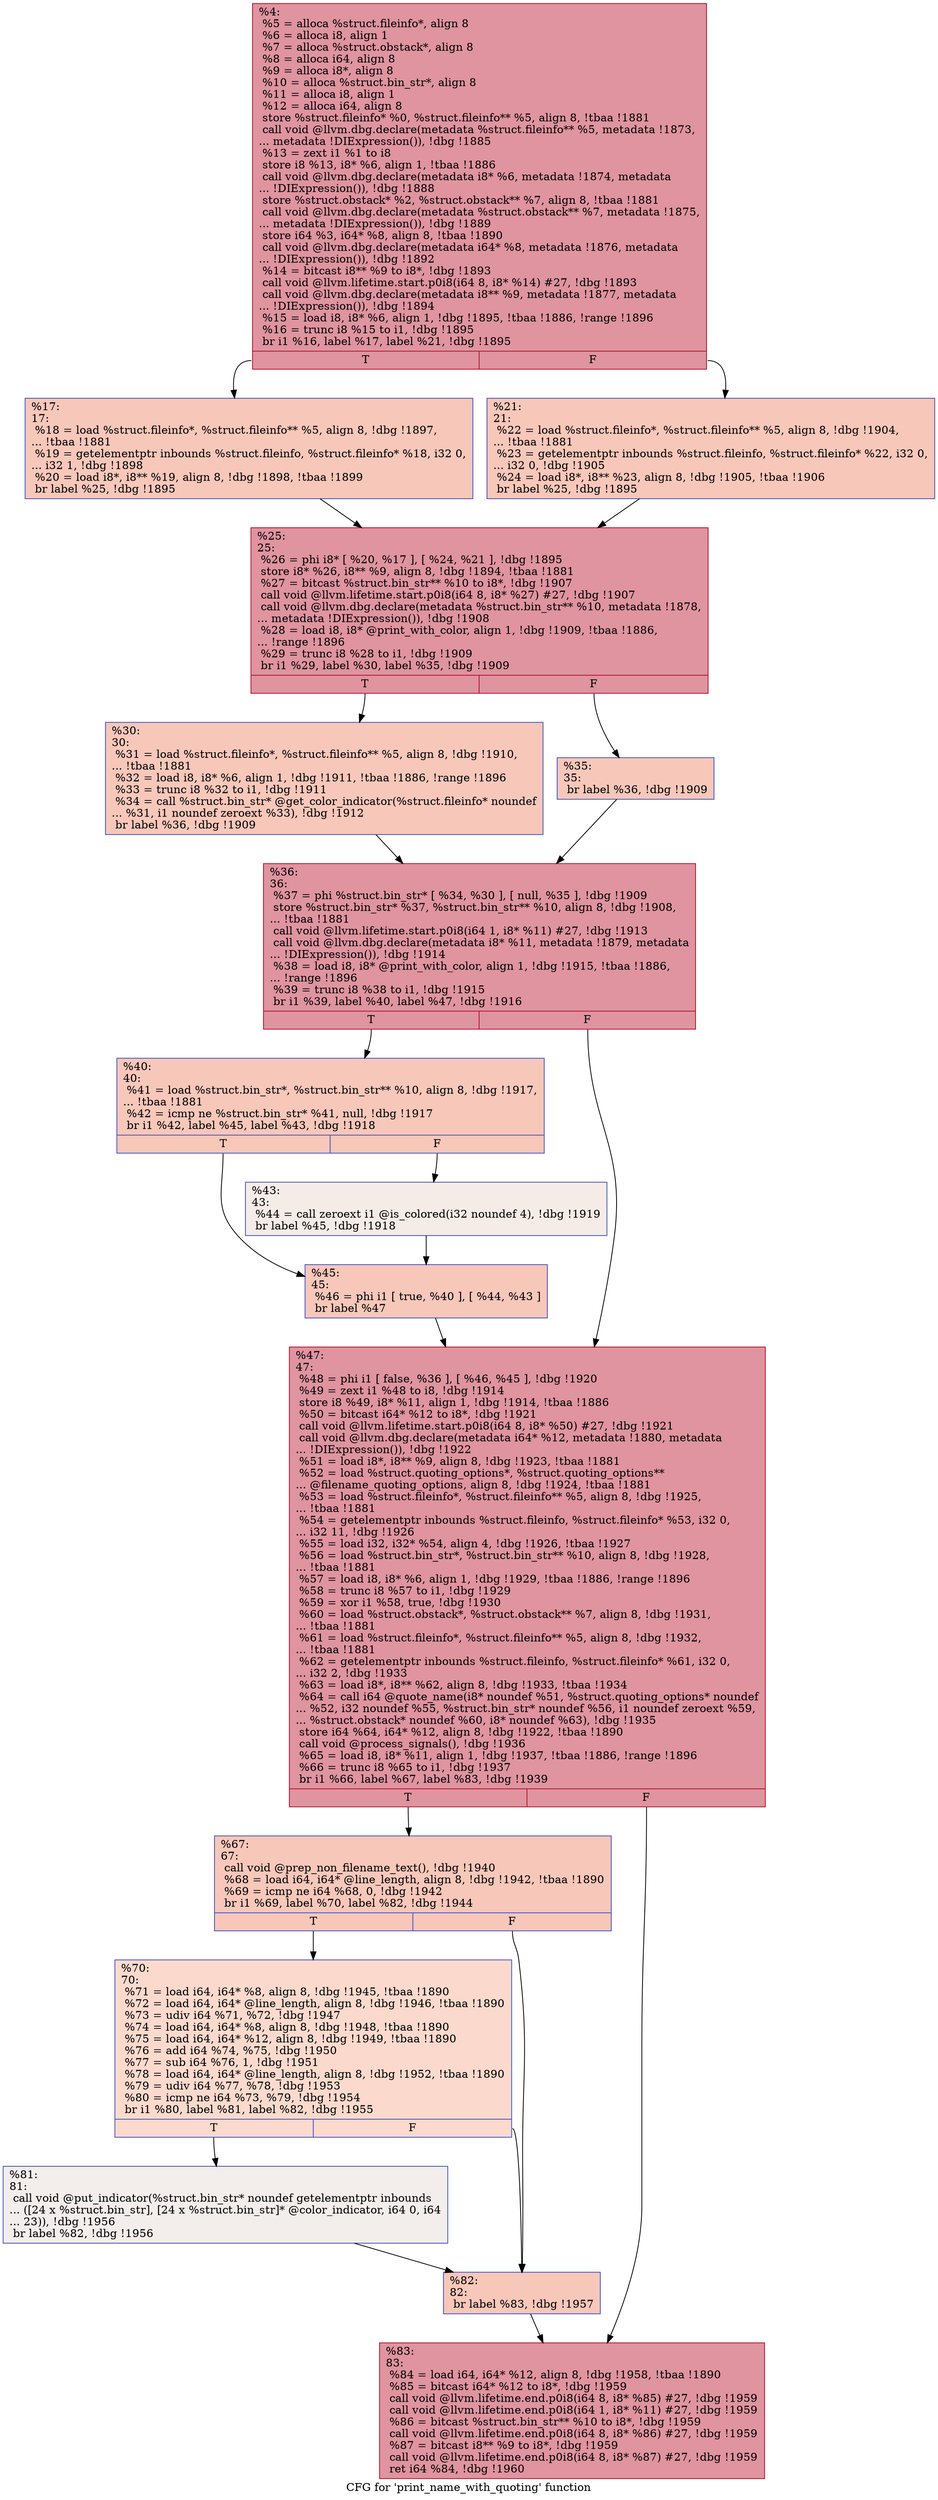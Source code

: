 digraph "CFG for 'print_name_with_quoting' function" {
	label="CFG for 'print_name_with_quoting' function";

	Node0x2082f30 [shape=record,color="#b70d28ff", style=filled, fillcolor="#b70d2870",label="{%4:\l  %5 = alloca %struct.fileinfo*, align 8\l  %6 = alloca i8, align 1\l  %7 = alloca %struct.obstack*, align 8\l  %8 = alloca i64, align 8\l  %9 = alloca i8*, align 8\l  %10 = alloca %struct.bin_str*, align 8\l  %11 = alloca i8, align 1\l  %12 = alloca i64, align 8\l  store %struct.fileinfo* %0, %struct.fileinfo** %5, align 8, !tbaa !1881\l  call void @llvm.dbg.declare(metadata %struct.fileinfo** %5, metadata !1873,\l... metadata !DIExpression()), !dbg !1885\l  %13 = zext i1 %1 to i8\l  store i8 %13, i8* %6, align 1, !tbaa !1886\l  call void @llvm.dbg.declare(metadata i8* %6, metadata !1874, metadata\l... !DIExpression()), !dbg !1888\l  store %struct.obstack* %2, %struct.obstack** %7, align 8, !tbaa !1881\l  call void @llvm.dbg.declare(metadata %struct.obstack** %7, metadata !1875,\l... metadata !DIExpression()), !dbg !1889\l  store i64 %3, i64* %8, align 8, !tbaa !1890\l  call void @llvm.dbg.declare(metadata i64* %8, metadata !1876, metadata\l... !DIExpression()), !dbg !1892\l  %14 = bitcast i8** %9 to i8*, !dbg !1893\l  call void @llvm.lifetime.start.p0i8(i64 8, i8* %14) #27, !dbg !1893\l  call void @llvm.dbg.declare(metadata i8** %9, metadata !1877, metadata\l... !DIExpression()), !dbg !1894\l  %15 = load i8, i8* %6, align 1, !dbg !1895, !tbaa !1886, !range !1896\l  %16 = trunc i8 %15 to i1, !dbg !1895\l  br i1 %16, label %17, label %21, !dbg !1895\l|{<s0>T|<s1>F}}"];
	Node0x2082f30:s0 -> Node0x20876d0;
	Node0x2082f30:s1 -> Node0x2087720;
	Node0x20876d0 [shape=record,color="#3d50c3ff", style=filled, fillcolor="#ec7f6370",label="{%17:\l17:                                               \l  %18 = load %struct.fileinfo*, %struct.fileinfo** %5, align 8, !dbg !1897,\l... !tbaa !1881\l  %19 = getelementptr inbounds %struct.fileinfo, %struct.fileinfo* %18, i32 0,\l... i32 1, !dbg !1898\l  %20 = load i8*, i8** %19, align 8, !dbg !1898, !tbaa !1899\l  br label %25, !dbg !1895\l}"];
	Node0x20876d0 -> Node0x2087770;
	Node0x2087720 [shape=record,color="#3d50c3ff", style=filled, fillcolor="#ec7f6370",label="{%21:\l21:                                               \l  %22 = load %struct.fileinfo*, %struct.fileinfo** %5, align 8, !dbg !1904,\l... !tbaa !1881\l  %23 = getelementptr inbounds %struct.fileinfo, %struct.fileinfo* %22, i32 0,\l... i32 0, !dbg !1905\l  %24 = load i8*, i8** %23, align 8, !dbg !1905, !tbaa !1906\l  br label %25, !dbg !1895\l}"];
	Node0x2087720 -> Node0x2087770;
	Node0x2087770 [shape=record,color="#b70d28ff", style=filled, fillcolor="#b70d2870",label="{%25:\l25:                                               \l  %26 = phi i8* [ %20, %17 ], [ %24, %21 ], !dbg !1895\l  store i8* %26, i8** %9, align 8, !dbg !1894, !tbaa !1881\l  %27 = bitcast %struct.bin_str** %10 to i8*, !dbg !1907\l  call void @llvm.lifetime.start.p0i8(i64 8, i8* %27) #27, !dbg !1907\l  call void @llvm.dbg.declare(metadata %struct.bin_str** %10, metadata !1878,\l... metadata !DIExpression()), !dbg !1908\l  %28 = load i8, i8* @print_with_color, align 1, !dbg !1909, !tbaa !1886,\l... !range !1896\l  %29 = trunc i8 %28 to i1, !dbg !1909\l  br i1 %29, label %30, label %35, !dbg !1909\l|{<s0>T|<s1>F}}"];
	Node0x2087770:s0 -> Node0x20877c0;
	Node0x2087770:s1 -> Node0x2087810;
	Node0x20877c0 [shape=record,color="#3d50c3ff", style=filled, fillcolor="#ec7f6370",label="{%30:\l30:                                               \l  %31 = load %struct.fileinfo*, %struct.fileinfo** %5, align 8, !dbg !1910,\l... !tbaa !1881\l  %32 = load i8, i8* %6, align 1, !dbg !1911, !tbaa !1886, !range !1896\l  %33 = trunc i8 %32 to i1, !dbg !1911\l  %34 = call %struct.bin_str* @get_color_indicator(%struct.fileinfo* noundef\l... %31, i1 noundef zeroext %33), !dbg !1912\l  br label %36, !dbg !1909\l}"];
	Node0x20877c0 -> Node0x2087860;
	Node0x2087810 [shape=record,color="#3d50c3ff", style=filled, fillcolor="#ec7f6370",label="{%35:\l35:                                               \l  br label %36, !dbg !1909\l}"];
	Node0x2087810 -> Node0x2087860;
	Node0x2087860 [shape=record,color="#b70d28ff", style=filled, fillcolor="#b70d2870",label="{%36:\l36:                                               \l  %37 = phi %struct.bin_str* [ %34, %30 ], [ null, %35 ], !dbg !1909\l  store %struct.bin_str* %37, %struct.bin_str** %10, align 8, !dbg !1908,\l... !tbaa !1881\l  call void @llvm.lifetime.start.p0i8(i64 1, i8* %11) #27, !dbg !1913\l  call void @llvm.dbg.declare(metadata i8* %11, metadata !1879, metadata\l... !DIExpression()), !dbg !1914\l  %38 = load i8, i8* @print_with_color, align 1, !dbg !1915, !tbaa !1886,\l... !range !1896\l  %39 = trunc i8 %38 to i1, !dbg !1915\l  br i1 %39, label %40, label %47, !dbg !1916\l|{<s0>T|<s1>F}}"];
	Node0x2087860:s0 -> Node0x20878b0;
	Node0x2087860:s1 -> Node0x20879a0;
	Node0x20878b0 [shape=record,color="#3d50c3ff", style=filled, fillcolor="#ec7f6370",label="{%40:\l40:                                               \l  %41 = load %struct.bin_str*, %struct.bin_str** %10, align 8, !dbg !1917,\l... !tbaa !1881\l  %42 = icmp ne %struct.bin_str* %41, null, !dbg !1917\l  br i1 %42, label %45, label %43, !dbg !1918\l|{<s0>T|<s1>F}}"];
	Node0x20878b0:s0 -> Node0x2087950;
	Node0x20878b0:s1 -> Node0x2087900;
	Node0x2087900 [shape=record,color="#3d50c3ff", style=filled, fillcolor="#ead5c970",label="{%43:\l43:                                               \l  %44 = call zeroext i1 @is_colored(i32 noundef 4), !dbg !1919\l  br label %45, !dbg !1918\l}"];
	Node0x2087900 -> Node0x2087950;
	Node0x2087950 [shape=record,color="#3d50c3ff", style=filled, fillcolor="#ec7f6370",label="{%45:\l45:                                               \l  %46 = phi i1 [ true, %40 ], [ %44, %43 ]\l  br label %47\l}"];
	Node0x2087950 -> Node0x20879a0;
	Node0x20879a0 [shape=record,color="#b70d28ff", style=filled, fillcolor="#b70d2870",label="{%47:\l47:                                               \l  %48 = phi i1 [ false, %36 ], [ %46, %45 ], !dbg !1920\l  %49 = zext i1 %48 to i8, !dbg !1914\l  store i8 %49, i8* %11, align 1, !dbg !1914, !tbaa !1886\l  %50 = bitcast i64* %12 to i8*, !dbg !1921\l  call void @llvm.lifetime.start.p0i8(i64 8, i8* %50) #27, !dbg !1921\l  call void @llvm.dbg.declare(metadata i64* %12, metadata !1880, metadata\l... !DIExpression()), !dbg !1922\l  %51 = load i8*, i8** %9, align 8, !dbg !1923, !tbaa !1881\l  %52 = load %struct.quoting_options*, %struct.quoting_options**\l... @filename_quoting_options, align 8, !dbg !1924, !tbaa !1881\l  %53 = load %struct.fileinfo*, %struct.fileinfo** %5, align 8, !dbg !1925,\l... !tbaa !1881\l  %54 = getelementptr inbounds %struct.fileinfo, %struct.fileinfo* %53, i32 0,\l... i32 11, !dbg !1926\l  %55 = load i32, i32* %54, align 4, !dbg !1926, !tbaa !1927\l  %56 = load %struct.bin_str*, %struct.bin_str** %10, align 8, !dbg !1928,\l... !tbaa !1881\l  %57 = load i8, i8* %6, align 1, !dbg !1929, !tbaa !1886, !range !1896\l  %58 = trunc i8 %57 to i1, !dbg !1929\l  %59 = xor i1 %58, true, !dbg !1930\l  %60 = load %struct.obstack*, %struct.obstack** %7, align 8, !dbg !1931,\l... !tbaa !1881\l  %61 = load %struct.fileinfo*, %struct.fileinfo** %5, align 8, !dbg !1932,\l... !tbaa !1881\l  %62 = getelementptr inbounds %struct.fileinfo, %struct.fileinfo* %61, i32 0,\l... i32 2, !dbg !1933\l  %63 = load i8*, i8** %62, align 8, !dbg !1933, !tbaa !1934\l  %64 = call i64 @quote_name(i8* noundef %51, %struct.quoting_options* noundef\l... %52, i32 noundef %55, %struct.bin_str* noundef %56, i1 noundef zeroext %59,\l... %struct.obstack* noundef %60, i8* noundef %63), !dbg !1935\l  store i64 %64, i64* %12, align 8, !dbg !1922, !tbaa !1890\l  call void @process_signals(), !dbg !1936\l  %65 = load i8, i8* %11, align 1, !dbg !1937, !tbaa !1886, !range !1896\l  %66 = trunc i8 %65 to i1, !dbg !1937\l  br i1 %66, label %67, label %83, !dbg !1939\l|{<s0>T|<s1>F}}"];
	Node0x20879a0:s0 -> Node0x20879f0;
	Node0x20879a0:s1 -> Node0x2087b30;
	Node0x20879f0 [shape=record,color="#3d50c3ff", style=filled, fillcolor="#ec7f6370",label="{%67:\l67:                                               \l  call void @prep_non_filename_text(), !dbg !1940\l  %68 = load i64, i64* @line_length, align 8, !dbg !1942, !tbaa !1890\l  %69 = icmp ne i64 %68, 0, !dbg !1942\l  br i1 %69, label %70, label %82, !dbg !1944\l|{<s0>T|<s1>F}}"];
	Node0x20879f0:s0 -> Node0x2087a40;
	Node0x20879f0:s1 -> Node0x2087ae0;
	Node0x2087a40 [shape=record,color="#3d50c3ff", style=filled, fillcolor="#f7ac8e70",label="{%70:\l70:                                               \l  %71 = load i64, i64* %8, align 8, !dbg !1945, !tbaa !1890\l  %72 = load i64, i64* @line_length, align 8, !dbg !1946, !tbaa !1890\l  %73 = udiv i64 %71, %72, !dbg !1947\l  %74 = load i64, i64* %8, align 8, !dbg !1948, !tbaa !1890\l  %75 = load i64, i64* %12, align 8, !dbg !1949, !tbaa !1890\l  %76 = add i64 %74, %75, !dbg !1950\l  %77 = sub i64 %76, 1, !dbg !1951\l  %78 = load i64, i64* @line_length, align 8, !dbg !1952, !tbaa !1890\l  %79 = udiv i64 %77, %78, !dbg !1953\l  %80 = icmp ne i64 %73, %79, !dbg !1954\l  br i1 %80, label %81, label %82, !dbg !1955\l|{<s0>T|<s1>F}}"];
	Node0x2087a40:s0 -> Node0x2087a90;
	Node0x2087a40:s1 -> Node0x2087ae0;
	Node0x2087a90 [shape=record,color="#3d50c3ff", style=filled, fillcolor="#e3d9d370",label="{%81:\l81:                                               \l  call void @put_indicator(%struct.bin_str* noundef getelementptr inbounds\l... ([24 x %struct.bin_str], [24 x %struct.bin_str]* @color_indicator, i64 0, i64\l... 23)), !dbg !1956\l  br label %82, !dbg !1956\l}"];
	Node0x2087a90 -> Node0x2087ae0;
	Node0x2087ae0 [shape=record,color="#3d50c3ff", style=filled, fillcolor="#ec7f6370",label="{%82:\l82:                                               \l  br label %83, !dbg !1957\l}"];
	Node0x2087ae0 -> Node0x2087b30;
	Node0x2087b30 [shape=record,color="#b70d28ff", style=filled, fillcolor="#b70d2870",label="{%83:\l83:                                               \l  %84 = load i64, i64* %12, align 8, !dbg !1958, !tbaa !1890\l  %85 = bitcast i64* %12 to i8*, !dbg !1959\l  call void @llvm.lifetime.end.p0i8(i64 8, i8* %85) #27, !dbg !1959\l  call void @llvm.lifetime.end.p0i8(i64 1, i8* %11) #27, !dbg !1959\l  %86 = bitcast %struct.bin_str** %10 to i8*, !dbg !1959\l  call void @llvm.lifetime.end.p0i8(i64 8, i8* %86) #27, !dbg !1959\l  %87 = bitcast i8** %9 to i8*, !dbg !1959\l  call void @llvm.lifetime.end.p0i8(i64 8, i8* %87) #27, !dbg !1959\l  ret i64 %84, !dbg !1960\l}"];
}
